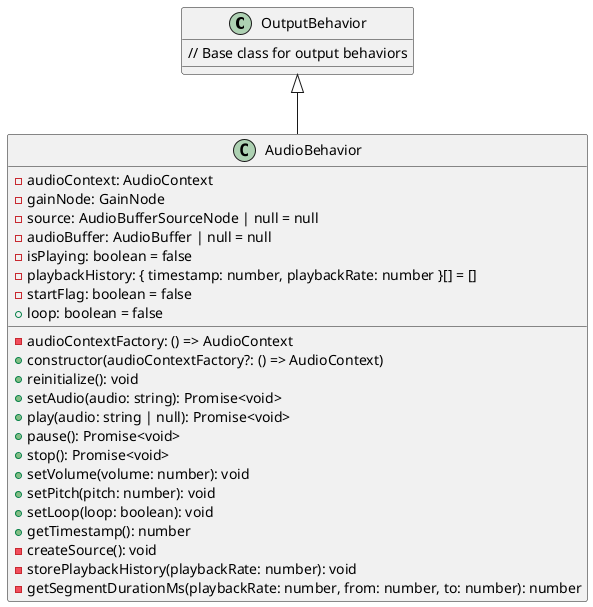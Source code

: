 @startuml 


class OutputBehavior {
  // Base class for output behaviors
}

class AudioBehavior {
  - audioContextFactory: () => AudioContext
  - audioContext: AudioContext
  - gainNode: GainNode
  - source: AudioBufferSourceNode | null = null
  - audioBuffer: AudioBuffer | null = null
  - isPlaying: boolean = false
  - playbackHistory: { timestamp: number, playbackRate: number }[] = []
  - startFlag: boolean = false
  + loop: boolean = false

  + constructor(audioContextFactory?: () => AudioContext)
  + reinitialize(): void
  + setAudio(audio: string): Promise<void>
  + play(audio: string | null): Promise<void>
  + pause(): Promise<void>
  + stop(): Promise<void>
  + setVolume(volume: number): void
  + setPitch(pitch: number): void
  + setLoop(loop: boolean): void
  + getTimestamp(): number
  - createSource(): void
  - storePlaybackHistory(playbackRate: number): void
  - getSegmentDurationMs(playbackRate: number, from: number, to: number): number
}

AudioBehavior -up-|> OutputBehavior

@enduml